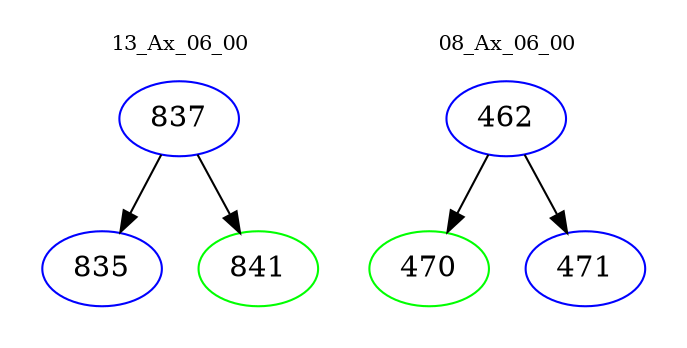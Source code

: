 digraph{
subgraph cluster_0 {
color = white
label = "13_Ax_06_00";
fontsize=10;
T0_837 [label="837", color="blue"]
T0_837 -> T0_835 [color="black"]
T0_835 [label="835", color="blue"]
T0_837 -> T0_841 [color="black"]
T0_841 [label="841", color="green"]
}
subgraph cluster_1 {
color = white
label = "08_Ax_06_00";
fontsize=10;
T1_462 [label="462", color="blue"]
T1_462 -> T1_470 [color="black"]
T1_470 [label="470", color="green"]
T1_462 -> T1_471 [color="black"]
T1_471 [label="471", color="blue"]
}
}
